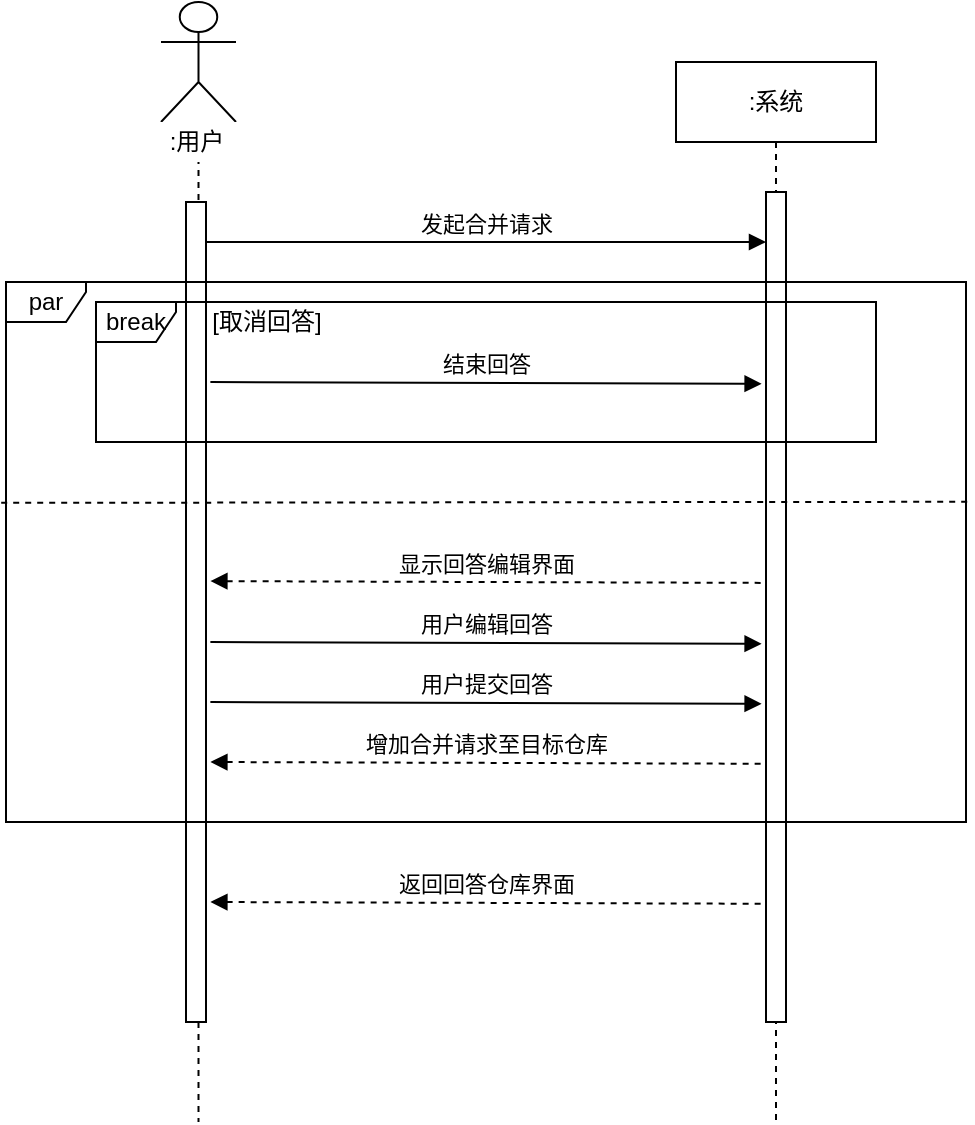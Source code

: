 <mxfile version="14.1.8" type="device"><diagram id="6wMeyarMs7nROyQC8wwc" name="第 1 页"><mxGraphModel dx="830" dy="403" grid="1" gridSize="10" guides="1" tooltips="1" connect="1" arrows="1" fold="1" page="1" pageScale="1" pageWidth="1169" pageHeight="1654" math="0" shadow="0"><root><mxCell id="0"/><mxCell id="1" style="" parent="0"/><mxCell id="tIIYShZIqtDl6vqyVc7U-5" value=":系统" style="shape=umlLifeline;perimeter=lifelinePerimeter;whiteSpace=wrap;html=1;container=1;collapsible=0;recursiveResize=0;outlineConnect=0;" parent="1" vertex="1"><mxGeometry x="535" y="120" width="100" height="530" as="geometry"/></mxCell><mxCell id="tIIYShZIqtDl6vqyVc7U-8" value="" style="html=1;points=[];perimeter=orthogonalPerimeter;fillColor=#ffffff;" parent="tIIYShZIqtDl6vqyVc7U-5" vertex="1"><mxGeometry x="45" y="65" width="10" height="415" as="geometry"/></mxCell><mxCell id="tIIYShZIqtDl6vqyVc7U-6" value="" style="shape=umlLifeline;participant=umlActor;perimeter=lifelinePerimeter;whiteSpace=wrap;html=1;container=1;collapsible=0;recursiveResize=0;verticalAlign=top;spacingTop=36;labelBackgroundColor=#ffffff;outlineConnect=0;size=60;" parent="1" vertex="1"><mxGeometry x="277.5" y="90" width="37.5" height="560" as="geometry"/></mxCell><mxCell id="tIIYShZIqtDl6vqyVc7U-3" value=":用户" style="text;html=1;align=center;verticalAlign=middle;resizable=0;points=[];autosize=1;fillColor=#ffffff;" parent="tIIYShZIqtDl6vqyVc7U-6" vertex="1"><mxGeometry x="-2.5" y="60" width="40" height="20" as="geometry"/></mxCell><mxCell id="tIIYShZIqtDl6vqyVc7U-7" value="" style="html=1;points=[];perimeter=orthogonalPerimeter;fillColor=#ffffff;" parent="tIIYShZIqtDl6vqyVc7U-6" vertex="1"><mxGeometry x="12.5" y="100" width="10" height="410" as="geometry"/></mxCell><mxCell id="G9tgiLa5o4OFiE8Wz2cm-6" value="显示回答编辑界面" style="html=1;verticalAlign=bottom;endArrow=none;entryX=-0.44;entryY=0.072;entryDx=0;entryDy=0;entryPerimeter=0;dashed=1;startArrow=block;startFill=1;endFill=0;" parent="1" edge="1"><mxGeometry width="80" relative="1" as="geometry"><mxPoint x="302.2" y="379.56" as="sourcePoint"/><mxPoint x="577.8" y="380.44" as="targetPoint"/></mxGeometry></mxCell><mxCell id="G9tgiLa5o4OFiE8Wz2cm-7" value="用户编辑回答" style="html=1;verticalAlign=bottom;endArrow=block;entryX=-0.44;entryY=0.072;entryDx=0;entryDy=0;entryPerimeter=0;" parent="1" edge="1"><mxGeometry width="80" relative="1" as="geometry"><mxPoint x="302.2" y="410" as="sourcePoint"/><mxPoint x="577.8" y="410.88" as="targetPoint"/></mxGeometry></mxCell><mxCell id="G9tgiLa5o4OFiE8Wz2cm-8" value="用户提交回答" style="html=1;verticalAlign=bottom;endArrow=block;entryX=-0.44;entryY=0.072;entryDx=0;entryDy=0;entryPerimeter=0;" parent="1" edge="1"><mxGeometry width="80" relative="1" as="geometry"><mxPoint x="302.2" y="440" as="sourcePoint"/><mxPoint x="577.8" y="440.88" as="targetPoint"/></mxGeometry></mxCell><mxCell id="G9tgiLa5o4OFiE8Wz2cm-15" value="返回回答仓库界面" style="html=1;verticalAlign=bottom;endArrow=none;entryX=-0.44;entryY=0.072;entryDx=0;entryDy=0;entryPerimeter=0;dashed=1;startArrow=block;startFill=1;endFill=0;" parent="1" edge="1"><mxGeometry width="80" relative="1" as="geometry"><mxPoint x="302.2" y="540" as="sourcePoint"/><mxPoint x="577.8" y="540.88" as="targetPoint"/></mxGeometry></mxCell><mxCell id="G9tgiLa5o4OFiE8Wz2cm-16" value="break" style="shape=umlFrame;whiteSpace=wrap;html=1;fillColor=#ffffff;width=40;height=20;" parent="1" vertex="1"><mxGeometry x="245" y="240" width="390" height="70" as="geometry"/></mxCell><mxCell id="G9tgiLa5o4OFiE8Wz2cm-20" value="[取消回答]" style="text;html=1;align=center;verticalAlign=middle;resizable=0;points=[];autosize=1;" parent="1" vertex="1"><mxGeometry x="295" y="240" width="70" height="20" as="geometry"/></mxCell><mxCell id="G9tgiLa5o4OFiE8Wz2cm-21" value="" style="endArrow=none;dashed=1;html=1;exitX=-0.005;exitY=0.409;exitDx=0;exitDy=0;exitPerimeter=0;entryX=1.003;entryY=0.407;entryDx=0;entryDy=0;entryPerimeter=0;" parent="1" source="tIIYShZIqtDl6vqyVc7U-30" target="tIIYShZIqtDl6vqyVc7U-30" edge="1"><mxGeometry width="50" height="50" relative="1" as="geometry"><mxPoint x="500" y="390" as="sourcePoint"/><mxPoint x="550" y="340" as="targetPoint"/></mxGeometry></mxCell><mxCell id="xjMSKoUwdhYSkehMGPG5-1" value="增加合并请求至目标仓库" style="html=1;verticalAlign=bottom;endArrow=none;entryX=-0.44;entryY=0.072;entryDx=0;entryDy=0;entryPerimeter=0;dashed=1;startArrow=block;startFill=1;endFill=0;" parent="1" edge="1"><mxGeometry width="80" relative="1" as="geometry"><mxPoint x="302.2" y="470" as="sourcePoint"/><mxPoint x="577.8" y="470.88" as="targetPoint"/></mxGeometry></mxCell><mxCell id="tIIYShZIqtDl6vqyVc7U-29" value="开始+par" style="" parent="0"/><mxCell id="tIIYShZIqtDl6vqyVc7U-30" value="par" style="shape=umlFrame;whiteSpace=wrap;html=1;fillColor=#ffffff;width=40;height=20;" parent="tIIYShZIqtDl6vqyVc7U-29" vertex="1"><mxGeometry x="200" y="230" width="480" height="270" as="geometry"/></mxCell><mxCell id="tIIYShZIqtDl6vqyVc7U-32" value="发起合并请求" style="html=1;verticalAlign=bottom;endArrow=block;" parent="tIIYShZIqtDl6vqyVc7U-29" edge="1"><mxGeometry width="80" relative="1" as="geometry"><mxPoint x="300" y="210" as="sourcePoint"/><mxPoint x="580" y="210" as="targetPoint"/></mxGeometry></mxCell><mxCell id="tIIYShZIqtDl6vqyVc7U-39" value="中间过程" style="" parent="0"/><mxCell id="tIIYShZIqtDl6vqyVc7U-42" value="结束回答" style="html=1;verticalAlign=bottom;endArrow=block;entryX=-0.44;entryY=0.072;entryDx=0;entryDy=0;entryPerimeter=0;" parent="tIIYShZIqtDl6vqyVc7U-39" edge="1"><mxGeometry width="80" relative="1" as="geometry"><mxPoint x="302.2" y="280" as="sourcePoint"/><mxPoint x="577.8" y="280.88" as="targetPoint"/></mxGeometry></mxCell></root></mxGraphModel></diagram></mxfile>